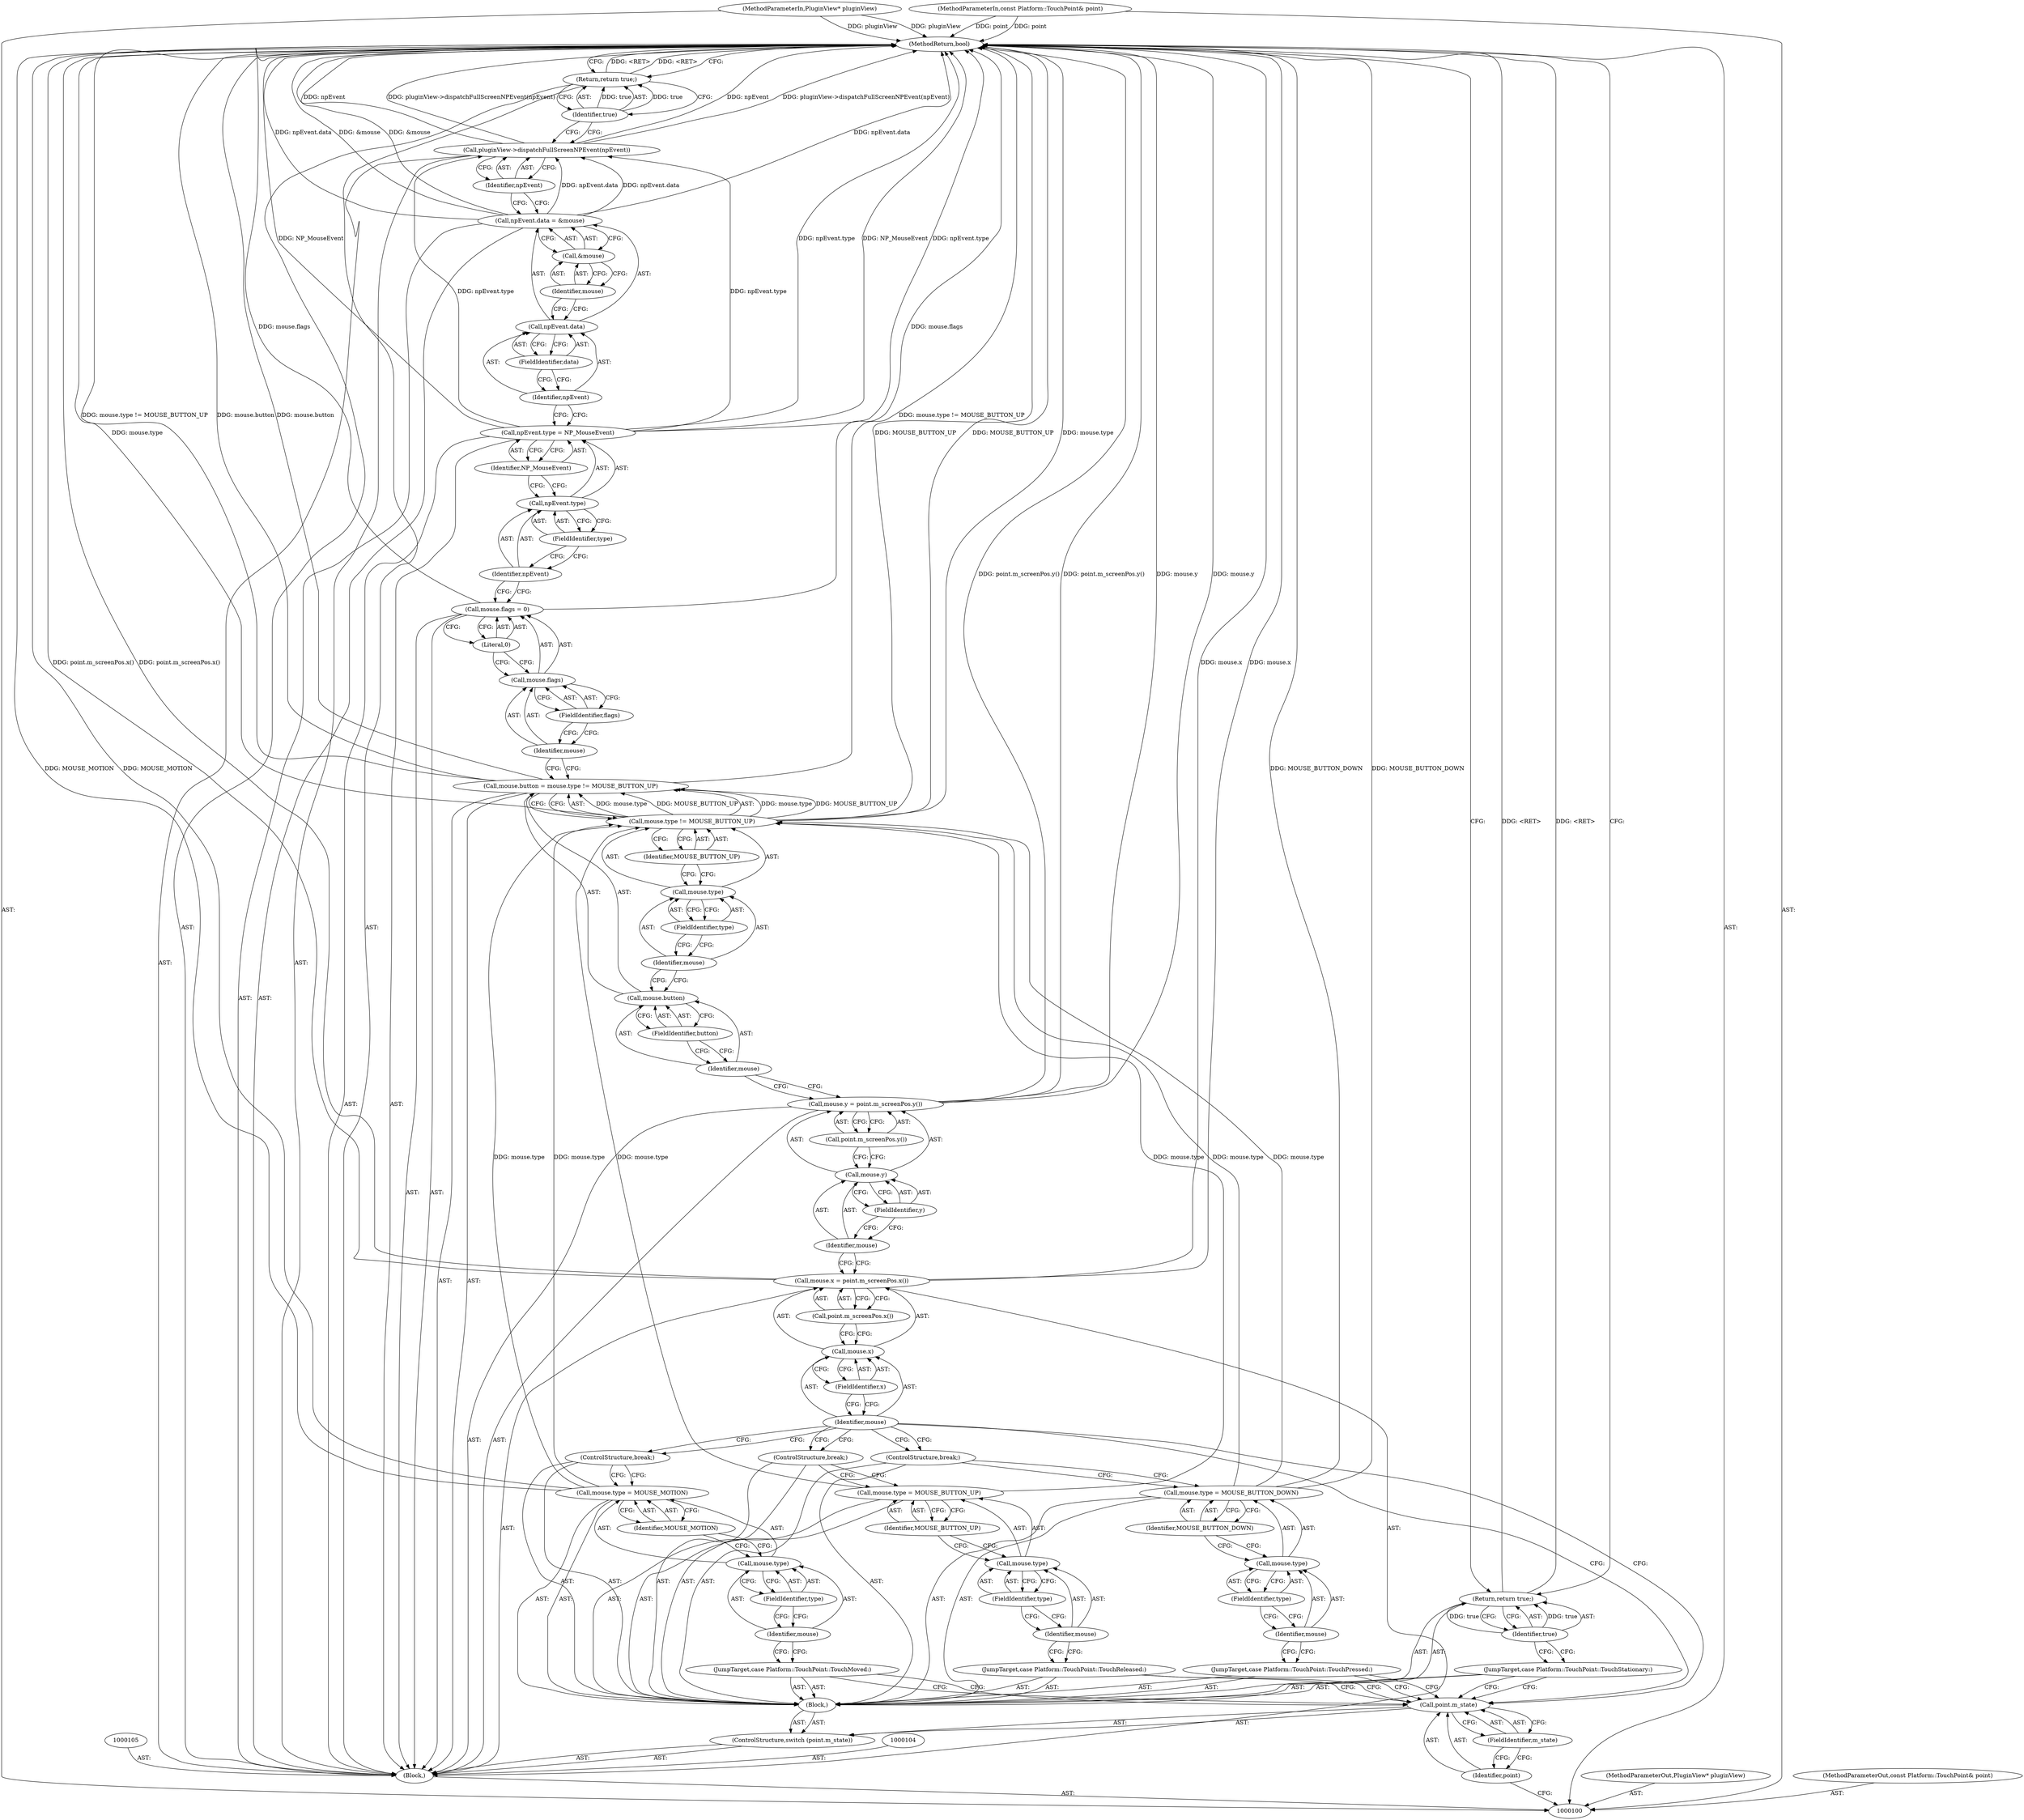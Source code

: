digraph "1_Chrome_d345af9ed62ee5f431be327967f41c3cc3fe936a_1" {
"1000174" [label="(MethodReturn,bool)"];
"1000101" [label="(MethodParameterIn,PluginView* pluginView)"];
"1000213" [label="(MethodParameterOut,PluginView* pluginView)"];
"1000102" [label="(MethodParameterIn,const Platform::TouchPoint& point)"];
"1000214" [label="(MethodParameterOut,const Platform::TouchPoint& point)"];
"1000118" [label="(JumpTarget,case Platform::TouchPoint::TouchReleased:)"];
"1000122" [label="(FieldIdentifier,type)"];
"1000123" [label="(Identifier,MOUSE_BUTTON_UP)"];
"1000119" [label="(Call,mouse.type = MOUSE_BUTTON_UP)"];
"1000120" [label="(Call,mouse.type)"];
"1000121" [label="(Identifier,mouse)"];
"1000124" [label="(ControlStructure,break;)"];
"1000125" [label="(JumpTarget,case Platform::TouchPoint::TouchMoved:)"];
"1000129" [label="(FieldIdentifier,type)"];
"1000130" [label="(Identifier,MOUSE_MOTION)"];
"1000126" [label="(Call,mouse.type = MOUSE_MOTION)"];
"1000127" [label="(Call,mouse.type)"];
"1000128" [label="(Identifier,mouse)"];
"1000131" [label="(ControlStructure,break;)"];
"1000132" [label="(JumpTarget,case Platform::TouchPoint::TouchStationary:)"];
"1000134" [label="(Identifier,true)"];
"1000133" [label="(Return,return true;)"];
"1000103" [label="(Block,)"];
"1000138" [label="(FieldIdentifier,x)"];
"1000139" [label="(Call,point.m_screenPos.x())"];
"1000135" [label="(Call,mouse.x = point.m_screenPos.x())"];
"1000136" [label="(Call,mouse.x)"];
"1000137" [label="(Identifier,mouse)"];
"1000143" [label="(FieldIdentifier,y)"];
"1000144" [label="(Call,point.m_screenPos.y())"];
"1000140" [label="(Call,mouse.y = point.m_screenPos.y())"];
"1000141" [label="(Call,mouse.y)"];
"1000142" [label="(Identifier,mouse)"];
"1000148" [label="(FieldIdentifier,button)"];
"1000149" [label="(Call,mouse.type != MOUSE_BUTTON_UP)"];
"1000150" [label="(Call,mouse.type)"];
"1000151" [label="(Identifier,mouse)"];
"1000152" [label="(FieldIdentifier,type)"];
"1000153" [label="(Identifier,MOUSE_BUTTON_UP)"];
"1000145" [label="(Call,mouse.button = mouse.type != MOUSE_BUTTON_UP)"];
"1000146" [label="(Call,mouse.button)"];
"1000147" [label="(Identifier,mouse)"];
"1000157" [label="(FieldIdentifier,flags)"];
"1000158" [label="(Literal,0)"];
"1000154" [label="(Call,mouse.flags = 0)"];
"1000155" [label="(Call,mouse.flags)"];
"1000156" [label="(Identifier,mouse)"];
"1000162" [label="(FieldIdentifier,type)"];
"1000163" [label="(Identifier,NP_MouseEvent)"];
"1000159" [label="(Call,npEvent.type = NP_MouseEvent)"];
"1000160" [label="(Call,npEvent.type)"];
"1000161" [label="(Identifier,npEvent)"];
"1000167" [label="(FieldIdentifier,data)"];
"1000168" [label="(Call,&mouse)"];
"1000169" [label="(Identifier,mouse)"];
"1000164" [label="(Call,npEvent.data = &mouse)"];
"1000165" [label="(Call,npEvent.data)"];
"1000166" [label="(Identifier,npEvent)"];
"1000170" [label="(Call,pluginView->dispatchFullScreenNPEvent(npEvent))"];
"1000171" [label="(Identifier,npEvent)"];
"1000173" [label="(Identifier,true)"];
"1000172" [label="(Return,return true;)"];
"1000107" [label="(Call,point.m_state)"];
"1000108" [label="(Identifier,point)"];
"1000109" [label="(FieldIdentifier,m_state)"];
"1000110" [label="(Block,)"];
"1000106" [label="(ControlStructure,switch (point.m_state))"];
"1000111" [label="(JumpTarget,case Platform::TouchPoint::TouchPressed:)"];
"1000115" [label="(FieldIdentifier,type)"];
"1000116" [label="(Identifier,MOUSE_BUTTON_DOWN)"];
"1000112" [label="(Call,mouse.type = MOUSE_BUTTON_DOWN)"];
"1000113" [label="(Call,mouse.type)"];
"1000114" [label="(Identifier,mouse)"];
"1000117" [label="(ControlStructure,break;)"];
"1000174" -> "1000100"  [label="AST: "];
"1000174" -> "1000133"  [label="CFG: "];
"1000174" -> "1000172"  [label="CFG: "];
"1000133" -> "1000174"  [label="DDG: <RET>"];
"1000172" -> "1000174"  [label="DDG: <RET>"];
"1000159" -> "1000174"  [label="DDG: npEvent.type"];
"1000159" -> "1000174"  [label="DDG: NP_MouseEvent"];
"1000145" -> "1000174"  [label="DDG: mouse.type != MOUSE_BUTTON_UP"];
"1000145" -> "1000174"  [label="DDG: mouse.button"];
"1000149" -> "1000174"  [label="DDG: MOUSE_BUTTON_UP"];
"1000149" -> "1000174"  [label="DDG: mouse.type"];
"1000112" -> "1000174"  [label="DDG: MOUSE_BUTTON_DOWN"];
"1000164" -> "1000174"  [label="DDG: npEvent.data"];
"1000164" -> "1000174"  [label="DDG: &mouse"];
"1000126" -> "1000174"  [label="DDG: MOUSE_MOTION"];
"1000140" -> "1000174"  [label="DDG: mouse.y"];
"1000140" -> "1000174"  [label="DDG: point.m_screenPos.y()"];
"1000135" -> "1000174"  [label="DDG: point.m_screenPos.x()"];
"1000135" -> "1000174"  [label="DDG: mouse.x"];
"1000154" -> "1000174"  [label="DDG: mouse.flags"];
"1000102" -> "1000174"  [label="DDG: point"];
"1000101" -> "1000174"  [label="DDG: pluginView"];
"1000170" -> "1000174"  [label="DDG: npEvent"];
"1000170" -> "1000174"  [label="DDG: pluginView->dispatchFullScreenNPEvent(npEvent)"];
"1000101" -> "1000100"  [label="AST: "];
"1000101" -> "1000174"  [label="DDG: pluginView"];
"1000213" -> "1000100"  [label="AST: "];
"1000102" -> "1000100"  [label="AST: "];
"1000102" -> "1000174"  [label="DDG: point"];
"1000214" -> "1000100"  [label="AST: "];
"1000118" -> "1000110"  [label="AST: "];
"1000118" -> "1000107"  [label="CFG: "];
"1000121" -> "1000118"  [label="CFG: "];
"1000122" -> "1000120"  [label="AST: "];
"1000122" -> "1000121"  [label="CFG: "];
"1000120" -> "1000122"  [label="CFG: "];
"1000123" -> "1000119"  [label="AST: "];
"1000123" -> "1000120"  [label="CFG: "];
"1000119" -> "1000123"  [label="CFG: "];
"1000119" -> "1000110"  [label="AST: "];
"1000119" -> "1000123"  [label="CFG: "];
"1000120" -> "1000119"  [label="AST: "];
"1000123" -> "1000119"  [label="AST: "];
"1000124" -> "1000119"  [label="CFG: "];
"1000119" -> "1000149"  [label="DDG: mouse.type"];
"1000120" -> "1000119"  [label="AST: "];
"1000120" -> "1000122"  [label="CFG: "];
"1000121" -> "1000120"  [label="AST: "];
"1000122" -> "1000120"  [label="AST: "];
"1000123" -> "1000120"  [label="CFG: "];
"1000121" -> "1000120"  [label="AST: "];
"1000121" -> "1000118"  [label="CFG: "];
"1000122" -> "1000121"  [label="CFG: "];
"1000124" -> "1000110"  [label="AST: "];
"1000124" -> "1000119"  [label="CFG: "];
"1000137" -> "1000124"  [label="CFG: "];
"1000125" -> "1000110"  [label="AST: "];
"1000125" -> "1000107"  [label="CFG: "];
"1000128" -> "1000125"  [label="CFG: "];
"1000129" -> "1000127"  [label="AST: "];
"1000129" -> "1000128"  [label="CFG: "];
"1000127" -> "1000129"  [label="CFG: "];
"1000130" -> "1000126"  [label="AST: "];
"1000130" -> "1000127"  [label="CFG: "];
"1000126" -> "1000130"  [label="CFG: "];
"1000126" -> "1000110"  [label="AST: "];
"1000126" -> "1000130"  [label="CFG: "];
"1000127" -> "1000126"  [label="AST: "];
"1000130" -> "1000126"  [label="AST: "];
"1000131" -> "1000126"  [label="CFG: "];
"1000126" -> "1000174"  [label="DDG: MOUSE_MOTION"];
"1000126" -> "1000149"  [label="DDG: mouse.type"];
"1000127" -> "1000126"  [label="AST: "];
"1000127" -> "1000129"  [label="CFG: "];
"1000128" -> "1000127"  [label="AST: "];
"1000129" -> "1000127"  [label="AST: "];
"1000130" -> "1000127"  [label="CFG: "];
"1000128" -> "1000127"  [label="AST: "];
"1000128" -> "1000125"  [label="CFG: "];
"1000129" -> "1000128"  [label="CFG: "];
"1000131" -> "1000110"  [label="AST: "];
"1000131" -> "1000126"  [label="CFG: "];
"1000137" -> "1000131"  [label="CFG: "];
"1000132" -> "1000110"  [label="AST: "];
"1000132" -> "1000107"  [label="CFG: "];
"1000134" -> "1000132"  [label="CFG: "];
"1000134" -> "1000133"  [label="AST: "];
"1000134" -> "1000132"  [label="CFG: "];
"1000133" -> "1000134"  [label="CFG: "];
"1000134" -> "1000133"  [label="DDG: true"];
"1000133" -> "1000110"  [label="AST: "];
"1000133" -> "1000134"  [label="CFG: "];
"1000134" -> "1000133"  [label="AST: "];
"1000174" -> "1000133"  [label="CFG: "];
"1000133" -> "1000174"  [label="DDG: <RET>"];
"1000134" -> "1000133"  [label="DDG: true"];
"1000103" -> "1000100"  [label="AST: "];
"1000104" -> "1000103"  [label="AST: "];
"1000105" -> "1000103"  [label="AST: "];
"1000106" -> "1000103"  [label="AST: "];
"1000135" -> "1000103"  [label="AST: "];
"1000140" -> "1000103"  [label="AST: "];
"1000145" -> "1000103"  [label="AST: "];
"1000154" -> "1000103"  [label="AST: "];
"1000159" -> "1000103"  [label="AST: "];
"1000164" -> "1000103"  [label="AST: "];
"1000170" -> "1000103"  [label="AST: "];
"1000172" -> "1000103"  [label="AST: "];
"1000138" -> "1000136"  [label="AST: "];
"1000138" -> "1000137"  [label="CFG: "];
"1000136" -> "1000138"  [label="CFG: "];
"1000139" -> "1000135"  [label="AST: "];
"1000139" -> "1000136"  [label="CFG: "];
"1000135" -> "1000139"  [label="CFG: "];
"1000135" -> "1000103"  [label="AST: "];
"1000135" -> "1000139"  [label="CFG: "];
"1000136" -> "1000135"  [label="AST: "];
"1000139" -> "1000135"  [label="AST: "];
"1000142" -> "1000135"  [label="CFG: "];
"1000135" -> "1000174"  [label="DDG: point.m_screenPos.x()"];
"1000135" -> "1000174"  [label="DDG: mouse.x"];
"1000136" -> "1000135"  [label="AST: "];
"1000136" -> "1000138"  [label="CFG: "];
"1000137" -> "1000136"  [label="AST: "];
"1000138" -> "1000136"  [label="AST: "];
"1000139" -> "1000136"  [label="CFG: "];
"1000137" -> "1000136"  [label="AST: "];
"1000137" -> "1000107"  [label="CFG: "];
"1000137" -> "1000117"  [label="CFG: "];
"1000137" -> "1000124"  [label="CFG: "];
"1000137" -> "1000131"  [label="CFG: "];
"1000138" -> "1000137"  [label="CFG: "];
"1000143" -> "1000141"  [label="AST: "];
"1000143" -> "1000142"  [label="CFG: "];
"1000141" -> "1000143"  [label="CFG: "];
"1000144" -> "1000140"  [label="AST: "];
"1000144" -> "1000141"  [label="CFG: "];
"1000140" -> "1000144"  [label="CFG: "];
"1000140" -> "1000103"  [label="AST: "];
"1000140" -> "1000144"  [label="CFG: "];
"1000141" -> "1000140"  [label="AST: "];
"1000144" -> "1000140"  [label="AST: "];
"1000147" -> "1000140"  [label="CFG: "];
"1000140" -> "1000174"  [label="DDG: mouse.y"];
"1000140" -> "1000174"  [label="DDG: point.m_screenPos.y()"];
"1000141" -> "1000140"  [label="AST: "];
"1000141" -> "1000143"  [label="CFG: "];
"1000142" -> "1000141"  [label="AST: "];
"1000143" -> "1000141"  [label="AST: "];
"1000144" -> "1000141"  [label="CFG: "];
"1000142" -> "1000141"  [label="AST: "];
"1000142" -> "1000135"  [label="CFG: "];
"1000143" -> "1000142"  [label="CFG: "];
"1000148" -> "1000146"  [label="AST: "];
"1000148" -> "1000147"  [label="CFG: "];
"1000146" -> "1000148"  [label="CFG: "];
"1000149" -> "1000145"  [label="AST: "];
"1000149" -> "1000153"  [label="CFG: "];
"1000150" -> "1000149"  [label="AST: "];
"1000153" -> "1000149"  [label="AST: "];
"1000145" -> "1000149"  [label="CFG: "];
"1000149" -> "1000174"  [label="DDG: MOUSE_BUTTON_UP"];
"1000149" -> "1000174"  [label="DDG: mouse.type"];
"1000149" -> "1000145"  [label="DDG: mouse.type"];
"1000149" -> "1000145"  [label="DDG: MOUSE_BUTTON_UP"];
"1000126" -> "1000149"  [label="DDG: mouse.type"];
"1000112" -> "1000149"  [label="DDG: mouse.type"];
"1000119" -> "1000149"  [label="DDG: mouse.type"];
"1000150" -> "1000149"  [label="AST: "];
"1000150" -> "1000152"  [label="CFG: "];
"1000151" -> "1000150"  [label="AST: "];
"1000152" -> "1000150"  [label="AST: "];
"1000153" -> "1000150"  [label="CFG: "];
"1000151" -> "1000150"  [label="AST: "];
"1000151" -> "1000146"  [label="CFG: "];
"1000152" -> "1000151"  [label="CFG: "];
"1000152" -> "1000150"  [label="AST: "];
"1000152" -> "1000151"  [label="CFG: "];
"1000150" -> "1000152"  [label="CFG: "];
"1000153" -> "1000149"  [label="AST: "];
"1000153" -> "1000150"  [label="CFG: "];
"1000149" -> "1000153"  [label="CFG: "];
"1000145" -> "1000103"  [label="AST: "];
"1000145" -> "1000149"  [label="CFG: "];
"1000146" -> "1000145"  [label="AST: "];
"1000149" -> "1000145"  [label="AST: "];
"1000156" -> "1000145"  [label="CFG: "];
"1000145" -> "1000174"  [label="DDG: mouse.type != MOUSE_BUTTON_UP"];
"1000145" -> "1000174"  [label="DDG: mouse.button"];
"1000149" -> "1000145"  [label="DDG: mouse.type"];
"1000149" -> "1000145"  [label="DDG: MOUSE_BUTTON_UP"];
"1000146" -> "1000145"  [label="AST: "];
"1000146" -> "1000148"  [label="CFG: "];
"1000147" -> "1000146"  [label="AST: "];
"1000148" -> "1000146"  [label="AST: "];
"1000151" -> "1000146"  [label="CFG: "];
"1000147" -> "1000146"  [label="AST: "];
"1000147" -> "1000140"  [label="CFG: "];
"1000148" -> "1000147"  [label="CFG: "];
"1000157" -> "1000155"  [label="AST: "];
"1000157" -> "1000156"  [label="CFG: "];
"1000155" -> "1000157"  [label="CFG: "];
"1000158" -> "1000154"  [label="AST: "];
"1000158" -> "1000155"  [label="CFG: "];
"1000154" -> "1000158"  [label="CFG: "];
"1000154" -> "1000103"  [label="AST: "];
"1000154" -> "1000158"  [label="CFG: "];
"1000155" -> "1000154"  [label="AST: "];
"1000158" -> "1000154"  [label="AST: "];
"1000161" -> "1000154"  [label="CFG: "];
"1000154" -> "1000174"  [label="DDG: mouse.flags"];
"1000155" -> "1000154"  [label="AST: "];
"1000155" -> "1000157"  [label="CFG: "];
"1000156" -> "1000155"  [label="AST: "];
"1000157" -> "1000155"  [label="AST: "];
"1000158" -> "1000155"  [label="CFG: "];
"1000156" -> "1000155"  [label="AST: "];
"1000156" -> "1000145"  [label="CFG: "];
"1000157" -> "1000156"  [label="CFG: "];
"1000162" -> "1000160"  [label="AST: "];
"1000162" -> "1000161"  [label="CFG: "];
"1000160" -> "1000162"  [label="CFG: "];
"1000163" -> "1000159"  [label="AST: "];
"1000163" -> "1000160"  [label="CFG: "];
"1000159" -> "1000163"  [label="CFG: "];
"1000159" -> "1000103"  [label="AST: "];
"1000159" -> "1000163"  [label="CFG: "];
"1000160" -> "1000159"  [label="AST: "];
"1000163" -> "1000159"  [label="AST: "];
"1000166" -> "1000159"  [label="CFG: "];
"1000159" -> "1000174"  [label="DDG: npEvent.type"];
"1000159" -> "1000174"  [label="DDG: NP_MouseEvent"];
"1000159" -> "1000170"  [label="DDG: npEvent.type"];
"1000160" -> "1000159"  [label="AST: "];
"1000160" -> "1000162"  [label="CFG: "];
"1000161" -> "1000160"  [label="AST: "];
"1000162" -> "1000160"  [label="AST: "];
"1000163" -> "1000160"  [label="CFG: "];
"1000161" -> "1000160"  [label="AST: "];
"1000161" -> "1000154"  [label="CFG: "];
"1000162" -> "1000161"  [label="CFG: "];
"1000167" -> "1000165"  [label="AST: "];
"1000167" -> "1000166"  [label="CFG: "];
"1000165" -> "1000167"  [label="CFG: "];
"1000168" -> "1000164"  [label="AST: "];
"1000168" -> "1000169"  [label="CFG: "];
"1000169" -> "1000168"  [label="AST: "];
"1000164" -> "1000168"  [label="CFG: "];
"1000169" -> "1000168"  [label="AST: "];
"1000169" -> "1000165"  [label="CFG: "];
"1000168" -> "1000169"  [label="CFG: "];
"1000164" -> "1000103"  [label="AST: "];
"1000164" -> "1000168"  [label="CFG: "];
"1000165" -> "1000164"  [label="AST: "];
"1000168" -> "1000164"  [label="AST: "];
"1000171" -> "1000164"  [label="CFG: "];
"1000164" -> "1000174"  [label="DDG: npEvent.data"];
"1000164" -> "1000174"  [label="DDG: &mouse"];
"1000164" -> "1000170"  [label="DDG: npEvent.data"];
"1000165" -> "1000164"  [label="AST: "];
"1000165" -> "1000167"  [label="CFG: "];
"1000166" -> "1000165"  [label="AST: "];
"1000167" -> "1000165"  [label="AST: "];
"1000169" -> "1000165"  [label="CFG: "];
"1000166" -> "1000165"  [label="AST: "];
"1000166" -> "1000159"  [label="CFG: "];
"1000167" -> "1000166"  [label="CFG: "];
"1000170" -> "1000103"  [label="AST: "];
"1000170" -> "1000171"  [label="CFG: "];
"1000171" -> "1000170"  [label="AST: "];
"1000173" -> "1000170"  [label="CFG: "];
"1000170" -> "1000174"  [label="DDG: npEvent"];
"1000170" -> "1000174"  [label="DDG: pluginView->dispatchFullScreenNPEvent(npEvent)"];
"1000159" -> "1000170"  [label="DDG: npEvent.type"];
"1000164" -> "1000170"  [label="DDG: npEvent.data"];
"1000171" -> "1000170"  [label="AST: "];
"1000171" -> "1000164"  [label="CFG: "];
"1000170" -> "1000171"  [label="CFG: "];
"1000173" -> "1000172"  [label="AST: "];
"1000173" -> "1000170"  [label="CFG: "];
"1000172" -> "1000173"  [label="CFG: "];
"1000173" -> "1000172"  [label="DDG: true"];
"1000172" -> "1000103"  [label="AST: "];
"1000172" -> "1000173"  [label="CFG: "];
"1000173" -> "1000172"  [label="AST: "];
"1000174" -> "1000172"  [label="CFG: "];
"1000172" -> "1000174"  [label="DDG: <RET>"];
"1000173" -> "1000172"  [label="DDG: true"];
"1000107" -> "1000106"  [label="AST: "];
"1000107" -> "1000109"  [label="CFG: "];
"1000108" -> "1000107"  [label="AST: "];
"1000109" -> "1000107"  [label="AST: "];
"1000111" -> "1000107"  [label="CFG: "];
"1000118" -> "1000107"  [label="CFG: "];
"1000125" -> "1000107"  [label="CFG: "];
"1000132" -> "1000107"  [label="CFG: "];
"1000137" -> "1000107"  [label="CFG: "];
"1000108" -> "1000107"  [label="AST: "];
"1000108" -> "1000100"  [label="CFG: "];
"1000109" -> "1000108"  [label="CFG: "];
"1000109" -> "1000107"  [label="AST: "];
"1000109" -> "1000108"  [label="CFG: "];
"1000107" -> "1000109"  [label="CFG: "];
"1000110" -> "1000106"  [label="AST: "];
"1000111" -> "1000110"  [label="AST: "];
"1000112" -> "1000110"  [label="AST: "];
"1000117" -> "1000110"  [label="AST: "];
"1000118" -> "1000110"  [label="AST: "];
"1000119" -> "1000110"  [label="AST: "];
"1000124" -> "1000110"  [label="AST: "];
"1000125" -> "1000110"  [label="AST: "];
"1000126" -> "1000110"  [label="AST: "];
"1000131" -> "1000110"  [label="AST: "];
"1000132" -> "1000110"  [label="AST: "];
"1000133" -> "1000110"  [label="AST: "];
"1000106" -> "1000103"  [label="AST: "];
"1000107" -> "1000106"  [label="AST: "];
"1000110" -> "1000106"  [label="AST: "];
"1000111" -> "1000110"  [label="AST: "];
"1000111" -> "1000107"  [label="CFG: "];
"1000114" -> "1000111"  [label="CFG: "];
"1000115" -> "1000113"  [label="AST: "];
"1000115" -> "1000114"  [label="CFG: "];
"1000113" -> "1000115"  [label="CFG: "];
"1000116" -> "1000112"  [label="AST: "];
"1000116" -> "1000113"  [label="CFG: "];
"1000112" -> "1000116"  [label="CFG: "];
"1000112" -> "1000110"  [label="AST: "];
"1000112" -> "1000116"  [label="CFG: "];
"1000113" -> "1000112"  [label="AST: "];
"1000116" -> "1000112"  [label="AST: "];
"1000117" -> "1000112"  [label="CFG: "];
"1000112" -> "1000174"  [label="DDG: MOUSE_BUTTON_DOWN"];
"1000112" -> "1000149"  [label="DDG: mouse.type"];
"1000113" -> "1000112"  [label="AST: "];
"1000113" -> "1000115"  [label="CFG: "];
"1000114" -> "1000113"  [label="AST: "];
"1000115" -> "1000113"  [label="AST: "];
"1000116" -> "1000113"  [label="CFG: "];
"1000114" -> "1000113"  [label="AST: "];
"1000114" -> "1000111"  [label="CFG: "];
"1000115" -> "1000114"  [label="CFG: "];
"1000117" -> "1000110"  [label="AST: "];
"1000117" -> "1000112"  [label="CFG: "];
"1000137" -> "1000117"  [label="CFG: "];
}

